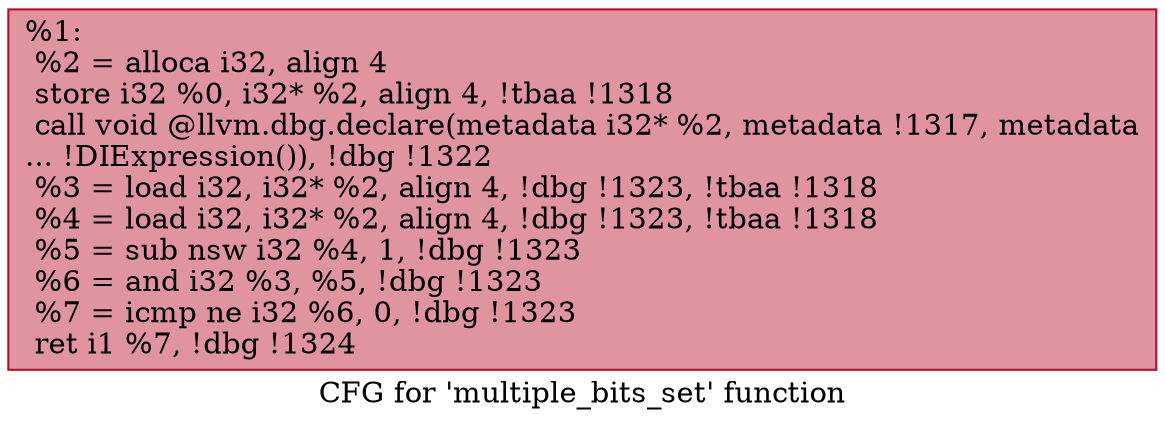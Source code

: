 digraph "CFG for 'multiple_bits_set' function" {
	label="CFG for 'multiple_bits_set' function";

	Node0xf907c0 [shape=record,color="#b70d28ff", style=filled, fillcolor="#b70d2870",label="{%1:\l  %2 = alloca i32, align 4\l  store i32 %0, i32* %2, align 4, !tbaa !1318\l  call void @llvm.dbg.declare(metadata i32* %2, metadata !1317, metadata\l... !DIExpression()), !dbg !1322\l  %3 = load i32, i32* %2, align 4, !dbg !1323, !tbaa !1318\l  %4 = load i32, i32* %2, align 4, !dbg !1323, !tbaa !1318\l  %5 = sub nsw i32 %4, 1, !dbg !1323\l  %6 = and i32 %3, %5, !dbg !1323\l  %7 = icmp ne i32 %6, 0, !dbg !1323\l  ret i1 %7, !dbg !1324\l}"];
}
